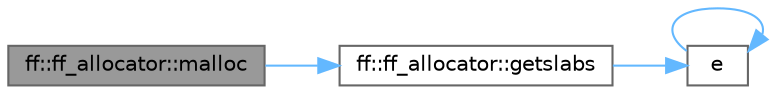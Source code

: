 digraph "ff::ff_allocator::malloc"
{
 // LATEX_PDF_SIZE
  bgcolor="transparent";
  edge [fontname=Helvetica,fontsize=10,labelfontname=Helvetica,labelfontsize=10];
  node [fontname=Helvetica,fontsize=10,shape=box,height=0.2,width=0.4];
  rankdir="LR";
  Node1 [id="Node000001",label="ff::ff_allocator::malloc",height=0.2,width=0.4,color="gray40", fillcolor="grey60", style="filled", fontcolor="black",tooltip="malloc"];
  Node1 -> Node2 [id="edge4_Node000001_Node000002",color="steelblue1",style="solid",tooltip=" "];
  Node2 [id="Node000002",label="ff::ff_allocator::getslabs",height=0.2,width=0.4,color="grey40", fillcolor="white", style="filled",URL="$classff_1_1ff__allocator.html#a8382d619374c20723c838afff6dc0585",tooltip=" "];
  Node2 -> Node3 [id="edge5_Node000002_Node000003",color="steelblue1",style="solid",tooltip=" "];
  Node3 [id="Node000003",label="e",height=0.2,width=0.4,color="grey40", fillcolor="white", style="filled",URL="$_cwise__array__power__array_8cpp.html#a9cb86ff854760bf91a154f2724a9101d",tooltip=" "];
  Node3 -> Node3 [id="edge6_Node000003_Node000003",color="steelblue1",style="solid",tooltip=" "];
}
